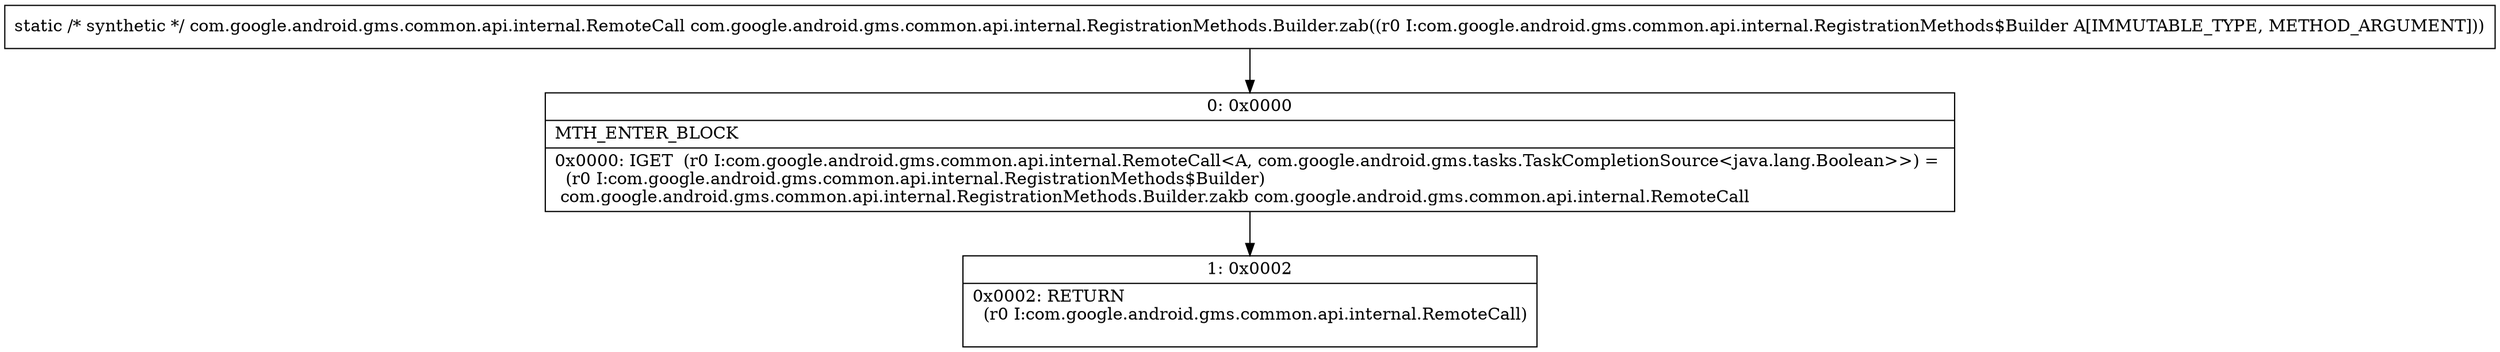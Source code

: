digraph "CFG forcom.google.android.gms.common.api.internal.RegistrationMethods.Builder.zab(Lcom\/google\/android\/gms\/common\/api\/internal\/RegistrationMethods$Builder;)Lcom\/google\/android\/gms\/common\/api\/internal\/RemoteCall;" {
Node_0 [shape=record,label="{0\:\ 0x0000|MTH_ENTER_BLOCK\l|0x0000: IGET  (r0 I:com.google.android.gms.common.api.internal.RemoteCall\<A, com.google.android.gms.tasks.TaskCompletionSource\<java.lang.Boolean\>\>) = \l  (r0 I:com.google.android.gms.common.api.internal.RegistrationMethods$Builder)\l com.google.android.gms.common.api.internal.RegistrationMethods.Builder.zakb com.google.android.gms.common.api.internal.RemoteCall \l}"];
Node_1 [shape=record,label="{1\:\ 0x0002|0x0002: RETURN  \l  (r0 I:com.google.android.gms.common.api.internal.RemoteCall)\l \l}"];
MethodNode[shape=record,label="{static \/* synthetic *\/ com.google.android.gms.common.api.internal.RemoteCall com.google.android.gms.common.api.internal.RegistrationMethods.Builder.zab((r0 I:com.google.android.gms.common.api.internal.RegistrationMethods$Builder A[IMMUTABLE_TYPE, METHOD_ARGUMENT])) }"];
MethodNode -> Node_0;
Node_0 -> Node_1;
}

